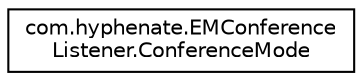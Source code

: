 digraph "类继承关系图"
{
  edge [fontname="Helvetica",fontsize="10",labelfontname="Helvetica",labelfontsize="10"];
  node [fontname="Helvetica",fontsize="10",shape=record];
  rankdir="LR";
  Node1 [label="com.hyphenate.EMConference\lListener.ConferenceMode",height=0.2,width=0.4,color="black", fillcolor="white", style="filled",URL="$enumcom_1_1hyphenate_1_1EMConferenceListener_1_1ConferenceMode.html"];
}
